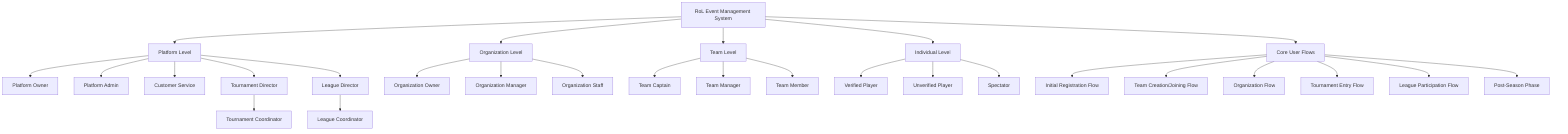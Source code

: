 graph TD;
    A[RoL Event Management System] --> B[Platform Level]
    B --> C[Platform Owner]
    B --> D[Platform Admin]
    B --> E[Customer Service]
    B --> F[Tournament Director]
    F --> G[Tournament Coordinator]
    B --> H[League Director]
    H --> I[League Coordinator]

    A --> J[Organization Level]
    J --> K[Organization Owner]
    J --> L[Organization Manager]
    J --> M[Organization Staff]

    A --> N[Team Level]
    N --> O[Team Captain]
    N --> P[Team Manager]
    N --> Q[Team Member]

    A --> R[Individual Level]
    R --> S[Verified Player]
    R --> T[Unverified Player]
    R --> U[Spectator]

    A --> V[Core User Flows]
    V --> W[Initial Registration Flow]
    V --> X[Team Creation/Joining Flow]
    V --> Y[Organization Flow]
    V --> Z[Tournament Entry Flow]
    V --> AA[League Participation Flow]
    V --> AB[Post-Season Phase]